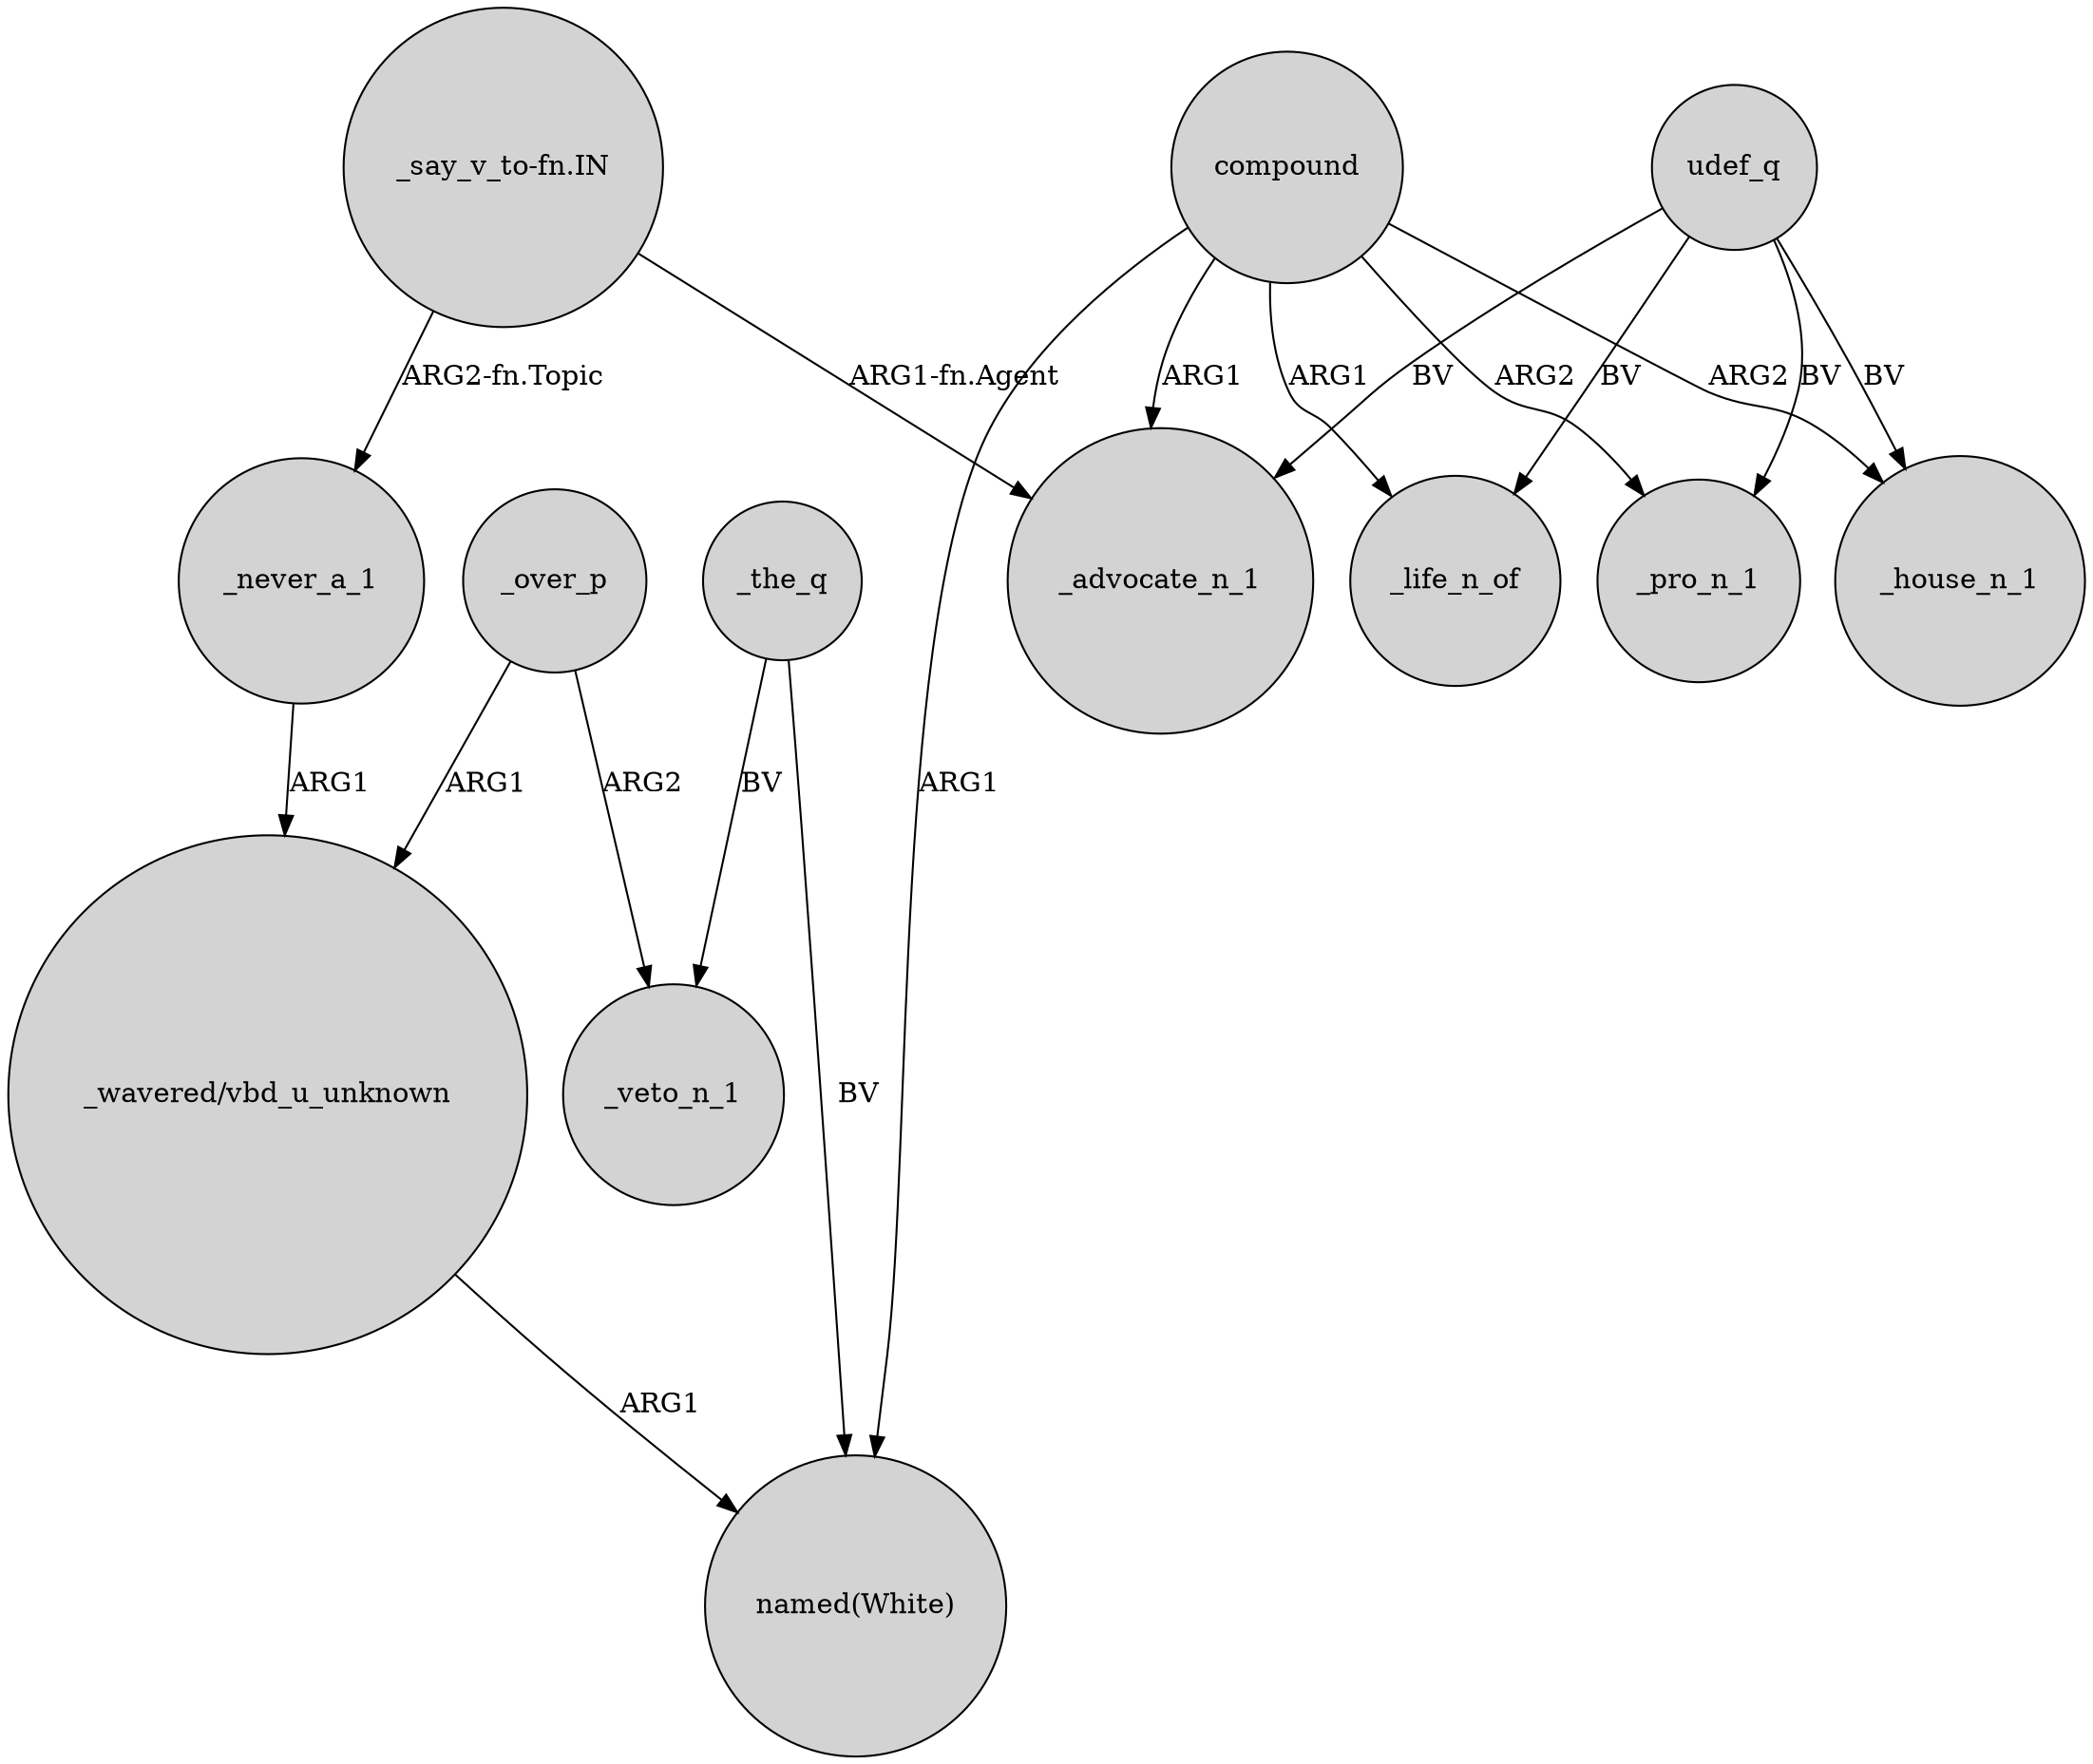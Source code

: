 digraph {
	node [shape=circle style=filled]
	_over_p -> "_wavered/vbd_u_unknown" [label=ARG1]
	udef_q -> _advocate_n_1 [label=BV]
	_the_q -> "named(White)" [label=BV]
	"_say_v_to-fn.IN" -> _never_a_1 [label="ARG2-fn.Topic"]
	compound -> _life_n_of [label=ARG1]
	udef_q -> _pro_n_1 [label=BV]
	"_wavered/vbd_u_unknown" -> "named(White)" [label=ARG1]
	_the_q -> _veto_n_1 [label=BV]
	compound -> "named(White)" [label=ARG1]
	_over_p -> _veto_n_1 [label=ARG2]
	udef_q -> _life_n_of [label=BV]
	compound -> _house_n_1 [label=ARG2]
	udef_q -> _house_n_1 [label=BV]
	compound -> _advocate_n_1 [label=ARG1]
	compound -> _pro_n_1 [label=ARG2]
	_never_a_1 -> "_wavered/vbd_u_unknown" [label=ARG1]
	"_say_v_to-fn.IN" -> _advocate_n_1 [label="ARG1-fn.Agent"]
}
